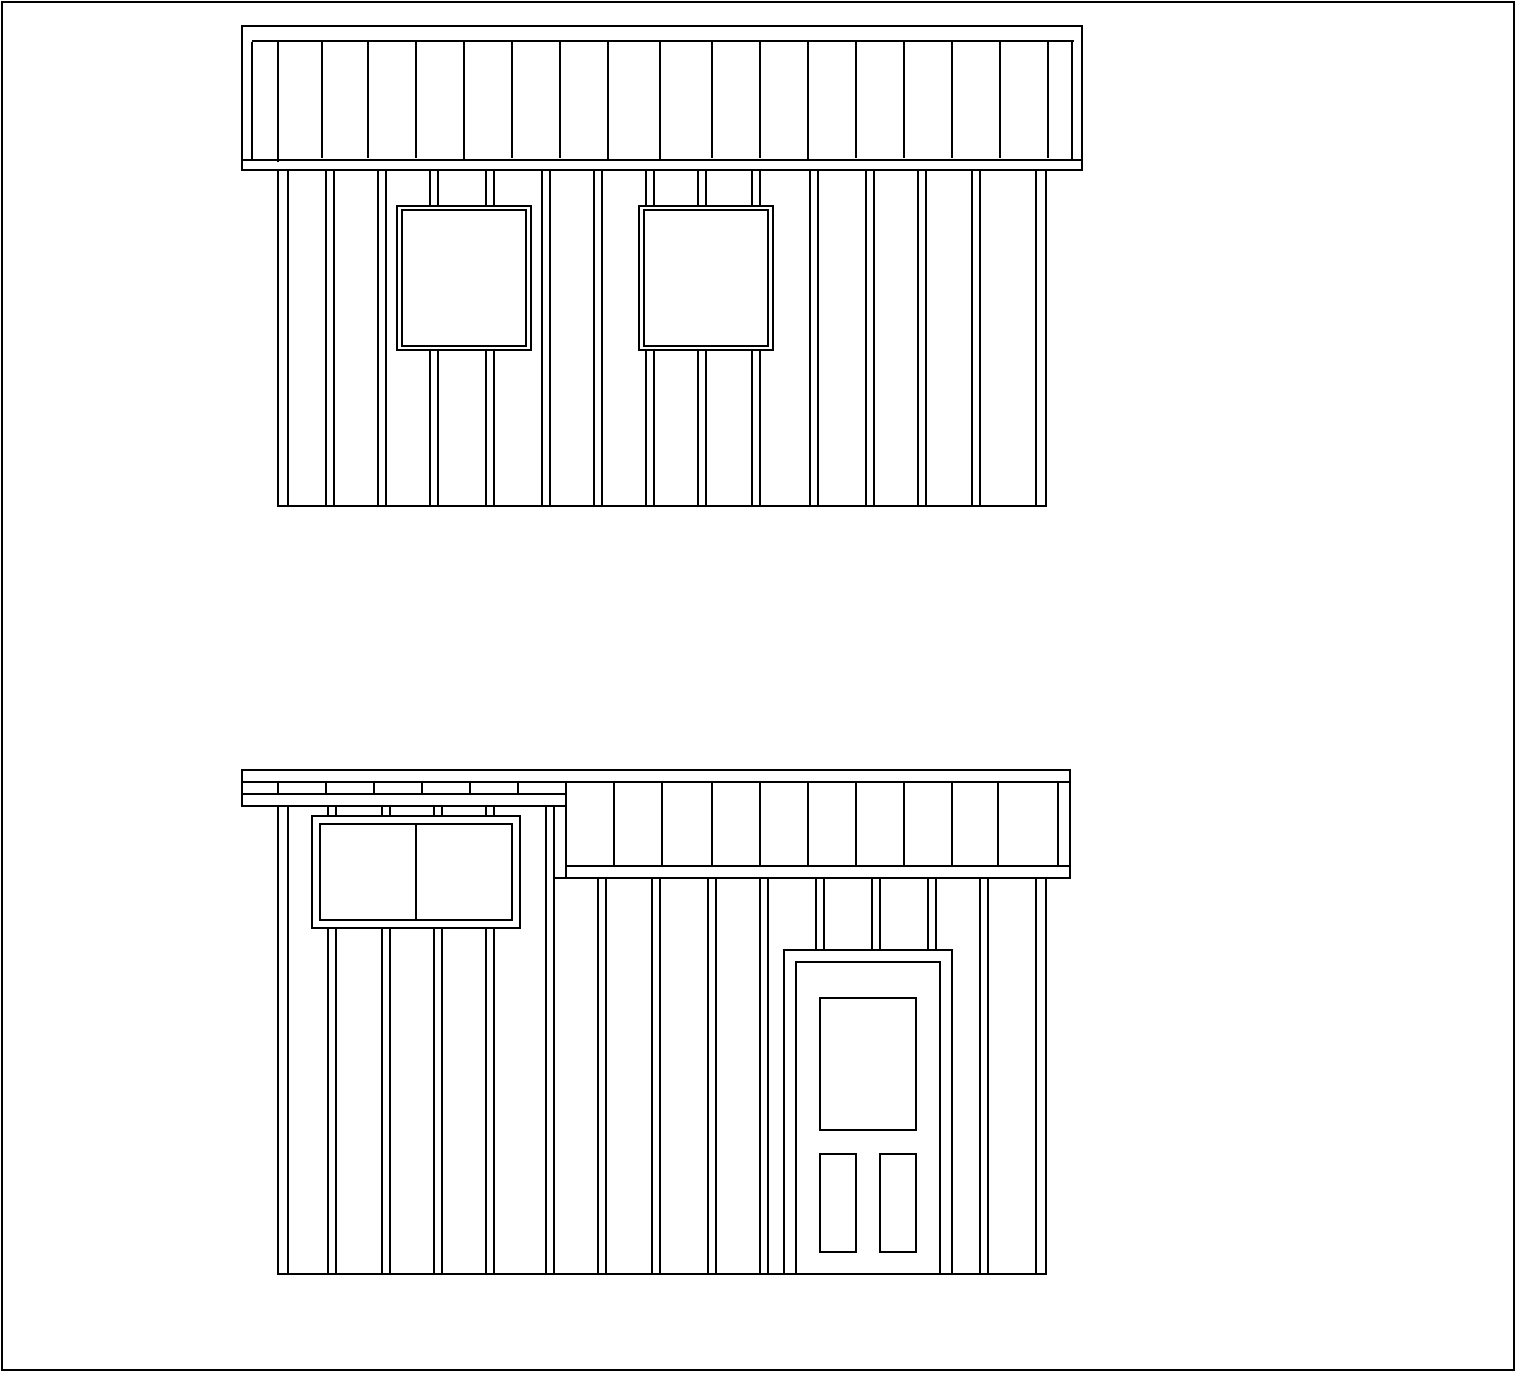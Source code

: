 <mxfile version="12.1.8" type="github" pages="1">
  <diagram id="7ADoNmAaZPznZKgF0rQG" name="Page-1">
    <mxGraphModel dx="782" dy="433" grid="1" gridSize="6" guides="1" tooltips="1" connect="1" arrows="1" fold="1" page="1" pageScale="1" pageWidth="1100" pageHeight="850" math="0" shadow="0">
      <root>
        <mxCell id="0"/>
        <mxCell id="1" parent="0"/>
        <mxCell id="wiGBijEUsXj-XGpL23k1-1" value="" style="rounded=0;whiteSpace=wrap;html=1;strokeWidth=1;" vertex="1" parent="1">
          <mxGeometry x="30" y="12" width="756" height="684" as="geometry"/>
        </mxCell>
        <mxCell id="xiWQu05hAZuDvdlsUDa0-46" value="" style="rounded=0;whiteSpace=wrap;html=1;strokeWidth=1;" parent="1" vertex="1">
          <mxGeometry x="168" y="408" width="384" height="240" as="geometry"/>
        </mxCell>
        <mxCell id="xiWQu05hAZuDvdlsUDa0-84" value="" style="rounded=0;whiteSpace=wrap;html=1;strokeWidth=1;" parent="1" vertex="1">
          <mxGeometry x="493" y="450" width="4" height="198" as="geometry"/>
        </mxCell>
        <mxCell id="xiWQu05hAZuDvdlsUDa0-83" value="" style="rounded=0;whiteSpace=wrap;html=1;strokeWidth=1;" parent="1" vertex="1">
          <mxGeometry x="465" y="450" width="4" height="198" as="geometry"/>
        </mxCell>
        <mxCell id="xiWQu05hAZuDvdlsUDa0-82" value="" style="rounded=0;whiteSpace=wrap;html=1;strokeWidth=1;" parent="1" vertex="1">
          <mxGeometry x="437" y="450" width="4" height="198" as="geometry"/>
        </mxCell>
        <mxCell id="xiWQu05hAZuDvdlsUDa0-90" value="" style="rounded=0;whiteSpace=wrap;html=1;strokeWidth=1;" parent="1" vertex="1">
          <mxGeometry x="421" y="486" width="84" height="162" as="geometry"/>
        </mxCell>
        <mxCell id="xiWQu05hAZuDvdlsUDa0-76" value="" style="rounded=0;whiteSpace=wrap;html=1;strokeWidth=1;" parent="1" vertex="1">
          <mxGeometry x="272" y="414" width="4" height="234" as="geometry"/>
        </mxCell>
        <mxCell id="xiWQu05hAZuDvdlsUDa0-75" value="" style="rounded=0;whiteSpace=wrap;html=1;strokeWidth=1;" parent="1" vertex="1">
          <mxGeometry x="246" y="414" width="4" height="234" as="geometry"/>
        </mxCell>
        <mxCell id="xiWQu05hAZuDvdlsUDa0-74" value="" style="rounded=0;whiteSpace=wrap;html=1;strokeWidth=1;" parent="1" vertex="1">
          <mxGeometry x="220" y="414" width="4" height="234" as="geometry"/>
        </mxCell>
        <mxCell id="xiWQu05hAZuDvdlsUDa0-73" value="" style="rounded=0;whiteSpace=wrap;html=1;strokeWidth=1;" parent="1" vertex="1">
          <mxGeometry x="193" y="414" width="4" height="234" as="geometry"/>
        </mxCell>
        <mxCell id="xiWQu05hAZuDvdlsUDa0-87" value="" style="rounded=0;whiteSpace=wrap;html=1;strokeWidth=1;" parent="1" vertex="1">
          <mxGeometry x="185" y="419" width="104" height="56" as="geometry"/>
        </mxCell>
        <mxCell id="xiWQu05hAZuDvdlsUDa0-1" value="" style="rounded=0;whiteSpace=wrap;html=1;" parent="1" vertex="1">
          <mxGeometry x="168" y="96" width="384" height="168" as="geometry"/>
        </mxCell>
        <mxCell id="xiWQu05hAZuDvdlsUDa0-34" value="" style="rounded=0;whiteSpace=wrap;html=1;strokeWidth=1;" parent="1" vertex="1">
          <mxGeometry x="405" y="96" width="4" height="168" as="geometry"/>
        </mxCell>
        <mxCell id="xiWQu05hAZuDvdlsUDa0-33" value="" style="rounded=0;whiteSpace=wrap;html=1;strokeWidth=1;" parent="1" vertex="1">
          <mxGeometry x="378" y="96" width="4" height="168" as="geometry"/>
        </mxCell>
        <mxCell id="xiWQu05hAZuDvdlsUDa0-32" value="" style="rounded=0;whiteSpace=wrap;html=1;strokeWidth=1;" parent="1" vertex="1">
          <mxGeometry x="352" y="96" width="4" height="168" as="geometry"/>
        </mxCell>
        <mxCell id="xiWQu05hAZuDvdlsUDa0-45" value="" style="rounded=0;whiteSpace=wrap;html=1;strokeWidth=1;" parent="1" vertex="1">
          <mxGeometry x="348.5" y="114" width="67" height="72" as="geometry"/>
        </mxCell>
        <mxCell id="xiWQu05hAZuDvdlsUDa0-2" value="" style="rounded=0;whiteSpace=wrap;html=1;" parent="1" vertex="1">
          <mxGeometry x="150" y="24" width="420" height="72" as="geometry"/>
        </mxCell>
        <mxCell id="xiWQu05hAZuDvdlsUDa0-3" value="" style="line;strokeWidth=1;html=1;" parent="1" vertex="1">
          <mxGeometry x="150" y="86" width="420" height="10" as="geometry"/>
        </mxCell>
        <mxCell id="xiWQu05hAZuDvdlsUDa0-4" value="" style="line;strokeWidth=1;direction=south;html=1;" parent="1" vertex="1">
          <mxGeometry x="150" y="32" width="10" height="59" as="geometry"/>
        </mxCell>
        <mxCell id="xiWQu05hAZuDvdlsUDa0-5" value="" style="line;strokeWidth=1;direction=south;html=1;" parent="1" vertex="1">
          <mxGeometry x="560" y="32" width="10" height="59" as="geometry"/>
        </mxCell>
        <mxCell id="xiWQu05hAZuDvdlsUDa0-6" value="" style="line;strokeWidth=1;html=1;" parent="1" vertex="1">
          <mxGeometry x="155" y="31" width="411" height="1" as="geometry"/>
        </mxCell>
        <mxCell id="xiWQu05hAZuDvdlsUDa0-7" value="" style="line;strokeWidth=1;direction=south;html=1;" parent="1" vertex="1">
          <mxGeometry x="168" y="96" width="10" height="168" as="geometry"/>
        </mxCell>
        <mxCell id="xiWQu05hAZuDvdlsUDa0-8" value="" style="line;strokeWidth=1;direction=south;html=1;" parent="1" vertex="1">
          <mxGeometry x="542" y="96" width="10" height="168" as="geometry"/>
        </mxCell>
        <mxCell id="xiWQu05hAZuDvdlsUDa0-9" value="" style="line;strokeWidth=1;direction=south;html=1;" parent="1" vertex="1">
          <mxGeometry x="163" y="32" width="10" height="60" as="geometry"/>
        </mxCell>
        <mxCell id="xiWQu05hAZuDvdlsUDa0-10" value="" style="line;strokeWidth=1;direction=south;html=1;" parent="1" vertex="1">
          <mxGeometry x="185" y="32" width="10" height="58" as="geometry"/>
        </mxCell>
        <mxCell id="xiWQu05hAZuDvdlsUDa0-11" value="" style="line;strokeWidth=1;direction=south;html=1;" parent="1" vertex="1">
          <mxGeometry x="208" y="32" width="10" height="58" as="geometry"/>
        </mxCell>
        <mxCell id="xiWQu05hAZuDvdlsUDa0-12" value="" style="line;strokeWidth=1;direction=south;html=1;" parent="1" vertex="1">
          <mxGeometry x="232" y="32" width="10" height="58" as="geometry"/>
        </mxCell>
        <mxCell id="xiWQu05hAZuDvdlsUDa0-13" value="" style="line;strokeWidth=1;direction=south;html=1;" parent="1" vertex="1">
          <mxGeometry x="256" y="32" width="10" height="59" as="geometry"/>
        </mxCell>
        <mxCell id="xiWQu05hAZuDvdlsUDa0-14" value="" style="line;strokeWidth=1;direction=south;html=1;" parent="1" vertex="1">
          <mxGeometry x="280" y="32" width="10" height="58" as="geometry"/>
        </mxCell>
        <mxCell id="xiWQu05hAZuDvdlsUDa0-15" value="" style="line;strokeWidth=1;direction=south;html=1;" parent="1" vertex="1">
          <mxGeometry x="304" y="32" width="10" height="58" as="geometry"/>
        </mxCell>
        <mxCell id="xiWQu05hAZuDvdlsUDa0-16" value="" style="line;strokeWidth=1;direction=south;html=1;" parent="1" vertex="1">
          <mxGeometry x="328" y="32" width="10" height="59" as="geometry"/>
        </mxCell>
        <mxCell id="xiWQu05hAZuDvdlsUDa0-17" value="" style="line;strokeWidth=1;direction=south;html=1;" parent="1" vertex="1">
          <mxGeometry x="354" y="32" width="10" height="59" as="geometry"/>
        </mxCell>
        <mxCell id="xiWQu05hAZuDvdlsUDa0-18" value="" style="line;strokeWidth=1;direction=south;html=1;" parent="1" vertex="1">
          <mxGeometry x="380" y="32" width="10" height="58" as="geometry"/>
        </mxCell>
        <mxCell id="xiWQu05hAZuDvdlsUDa0-19" value="" style="line;strokeWidth=1;direction=south;html=1;" parent="1" vertex="1">
          <mxGeometry x="404" y="32" width="10" height="58" as="geometry"/>
        </mxCell>
        <mxCell id="xiWQu05hAZuDvdlsUDa0-20" value="" style="line;strokeWidth=1;direction=south;html=1;" parent="1" vertex="1">
          <mxGeometry x="428" y="32" width="10" height="59" as="geometry"/>
        </mxCell>
        <mxCell id="xiWQu05hAZuDvdlsUDa0-21" value="" style="line;strokeWidth=1;direction=south;html=1;" parent="1" vertex="1">
          <mxGeometry x="452" y="32" width="10" height="58" as="geometry"/>
        </mxCell>
        <mxCell id="xiWQu05hAZuDvdlsUDa0-22" value="" style="line;strokeWidth=1;direction=south;html=1;" parent="1" vertex="1">
          <mxGeometry x="476" y="32" width="10" height="58" as="geometry"/>
        </mxCell>
        <mxCell id="xiWQu05hAZuDvdlsUDa0-23" value="" style="line;strokeWidth=1;direction=south;html=1;" parent="1" vertex="1">
          <mxGeometry x="500" y="32" width="10" height="58" as="geometry"/>
        </mxCell>
        <mxCell id="xiWQu05hAZuDvdlsUDa0-24" value="" style="line;strokeWidth=1;direction=south;html=1;" parent="1" vertex="1">
          <mxGeometry x="524" y="32" width="10" height="58" as="geometry"/>
        </mxCell>
        <mxCell id="xiWQu05hAZuDvdlsUDa0-25" value="" style="line;strokeWidth=1;direction=south;html=1;" parent="1" vertex="1">
          <mxGeometry x="548" y="32" width="10" height="58" as="geometry"/>
        </mxCell>
        <mxCell id="xiWQu05hAZuDvdlsUDa0-26" value="" style="rounded=0;whiteSpace=wrap;html=1;strokeWidth=1;" parent="1" vertex="1">
          <mxGeometry x="192" y="96" width="4" height="168" as="geometry"/>
        </mxCell>
        <mxCell id="xiWQu05hAZuDvdlsUDa0-27" value="" style="rounded=0;whiteSpace=wrap;html=1;strokeWidth=1;" parent="1" vertex="1">
          <mxGeometry x="218" y="96" width="4" height="168" as="geometry"/>
        </mxCell>
        <mxCell id="xiWQu05hAZuDvdlsUDa0-28" value="" style="rounded=0;whiteSpace=wrap;html=1;strokeWidth=1;" parent="1" vertex="1">
          <mxGeometry x="244" y="96" width="4" height="168" as="geometry"/>
        </mxCell>
        <mxCell id="xiWQu05hAZuDvdlsUDa0-29" value="" style="rounded=0;whiteSpace=wrap;html=1;strokeWidth=1;" parent="1" vertex="1">
          <mxGeometry x="272" y="96" width="4" height="168" as="geometry"/>
        </mxCell>
        <mxCell id="xiWQu05hAZuDvdlsUDa0-30" value="" style="rounded=0;whiteSpace=wrap;html=1;strokeWidth=1;" parent="1" vertex="1">
          <mxGeometry x="300" y="96" width="4" height="168" as="geometry"/>
        </mxCell>
        <mxCell id="xiWQu05hAZuDvdlsUDa0-31" value="" style="rounded=0;whiteSpace=wrap;html=1;strokeWidth=1;" parent="1" vertex="1">
          <mxGeometry x="326" y="96" width="4" height="168" as="geometry"/>
        </mxCell>
        <mxCell id="xiWQu05hAZuDvdlsUDa0-35" value="" style="rounded=0;whiteSpace=wrap;html=1;strokeWidth=1;" parent="1" vertex="1">
          <mxGeometry x="434" y="96" width="4" height="168" as="geometry"/>
        </mxCell>
        <mxCell id="xiWQu05hAZuDvdlsUDa0-36" value="" style="rounded=0;whiteSpace=wrap;html=1;strokeWidth=1;" parent="1" vertex="1">
          <mxGeometry x="462" y="96" width="4" height="168" as="geometry"/>
        </mxCell>
        <mxCell id="xiWQu05hAZuDvdlsUDa0-37" value="" style="rounded=0;whiteSpace=wrap;html=1;strokeWidth=1;" parent="1" vertex="1">
          <mxGeometry x="488" y="96" width="4" height="168" as="geometry"/>
        </mxCell>
        <mxCell id="xiWQu05hAZuDvdlsUDa0-38" value="" style="rounded=0;whiteSpace=wrap;html=1;strokeWidth=1;" parent="1" vertex="1">
          <mxGeometry x="515" y="96" width="4" height="168" as="geometry"/>
        </mxCell>
        <mxCell id="xiWQu05hAZuDvdlsUDa0-41" value="" style="rounded=0;whiteSpace=wrap;html=1;strokeWidth=1;" parent="1" vertex="1">
          <mxGeometry x="227.5" y="114" width="67" height="72" as="geometry"/>
        </mxCell>
        <mxCell id="xiWQu05hAZuDvdlsUDa0-42" value="" style="rounded=0;whiteSpace=wrap;html=1;strokeWidth=1;" parent="1" vertex="1">
          <mxGeometry x="230" y="116" width="62" height="68" as="geometry"/>
        </mxCell>
        <mxCell id="xiWQu05hAZuDvdlsUDa0-44" value="" style="rounded=0;whiteSpace=wrap;html=1;strokeWidth=1;" parent="1" vertex="1">
          <mxGeometry x="351" y="116" width="62" height="68" as="geometry"/>
        </mxCell>
        <mxCell id="xiWQu05hAZuDvdlsUDa0-47" value="" style="rounded=0;whiteSpace=wrap;html=1;strokeWidth=1;" parent="1" vertex="1">
          <mxGeometry x="150" y="408" width="162" height="6" as="geometry"/>
        </mxCell>
        <mxCell id="xiWQu05hAZuDvdlsUDa0-49" value="" style="rounded=0;whiteSpace=wrap;html=1;strokeWidth=1;" parent="1" vertex="1">
          <mxGeometry x="150" y="396" width="414" height="6" as="geometry"/>
        </mxCell>
        <mxCell id="xiWQu05hAZuDvdlsUDa0-50" value="" style="rounded=0;whiteSpace=wrap;html=1;strokeWidth=1;" parent="1" vertex="1">
          <mxGeometry x="558" y="402" width="6" height="42" as="geometry"/>
        </mxCell>
        <mxCell id="xiWQu05hAZuDvdlsUDa0-51" value="" style="rounded=0;whiteSpace=wrap;html=1;strokeWidth=1;" parent="1" vertex="1">
          <mxGeometry x="312" y="444" width="252" height="6" as="geometry"/>
        </mxCell>
        <mxCell id="xiWQu05hAZuDvdlsUDa0-52" value="" style="rounded=0;whiteSpace=wrap;html=1;strokeWidth=1;" parent="1" vertex="1">
          <mxGeometry x="306" y="414" width="6" height="36" as="geometry"/>
        </mxCell>
        <mxCell id="xiWQu05hAZuDvdlsUDa0-53" value="" style="rounded=0;whiteSpace=wrap;html=1;strokeWidth=1;" parent="1" vertex="1">
          <mxGeometry x="150" y="402" width="18" height="6" as="geometry"/>
        </mxCell>
        <mxCell id="xiWQu05hAZuDvdlsUDa0-54" value="" style="rounded=0;whiteSpace=wrap;html=1;strokeWidth=1;" parent="1" vertex="1">
          <mxGeometry x="168" y="402" width="24" height="6" as="geometry"/>
        </mxCell>
        <mxCell id="xiWQu05hAZuDvdlsUDa0-55" value="" style="rounded=0;whiteSpace=wrap;html=1;strokeWidth=1;" parent="1" vertex="1">
          <mxGeometry x="192" y="402" width="24" height="6" as="geometry"/>
        </mxCell>
        <mxCell id="xiWQu05hAZuDvdlsUDa0-56" value="" style="rounded=0;whiteSpace=wrap;html=1;strokeWidth=1;" parent="1" vertex="1">
          <mxGeometry x="216" y="402" width="24" height="6" as="geometry"/>
        </mxCell>
        <mxCell id="xiWQu05hAZuDvdlsUDa0-57" value="" style="rounded=0;whiteSpace=wrap;html=1;strokeWidth=1;" parent="1" vertex="1">
          <mxGeometry x="240" y="402" width="24" height="6" as="geometry"/>
        </mxCell>
        <mxCell id="xiWQu05hAZuDvdlsUDa0-58" value="" style="rounded=0;whiteSpace=wrap;html=1;strokeWidth=1;" parent="1" vertex="1">
          <mxGeometry x="264" y="402" width="24" height="6" as="geometry"/>
        </mxCell>
        <mxCell id="xiWQu05hAZuDvdlsUDa0-59" value="" style="rounded=0;whiteSpace=wrap;html=1;strokeWidth=1;" parent="1" vertex="1">
          <mxGeometry x="288" y="402" width="24" height="6" as="geometry"/>
        </mxCell>
        <mxCell id="xiWQu05hAZuDvdlsUDa0-60" value="" style="rounded=0;whiteSpace=wrap;html=1;strokeWidth=1;" parent="1" vertex="1">
          <mxGeometry x="312" y="402" width="24" height="42" as="geometry"/>
        </mxCell>
        <mxCell id="xiWQu05hAZuDvdlsUDa0-61" value="" style="rounded=0;whiteSpace=wrap;html=1;strokeWidth=1;" parent="1" vertex="1">
          <mxGeometry x="336" y="402" width="24" height="42" as="geometry"/>
        </mxCell>
        <mxCell id="xiWQu05hAZuDvdlsUDa0-62" value="" style="rounded=0;whiteSpace=wrap;html=1;strokeWidth=1;" parent="1" vertex="1">
          <mxGeometry x="360" y="402" width="30" height="42" as="geometry"/>
        </mxCell>
        <mxCell id="xiWQu05hAZuDvdlsUDa0-63" value="" style="rounded=0;whiteSpace=wrap;html=1;strokeWidth=1;" parent="1" vertex="1">
          <mxGeometry x="385" y="402" width="24" height="42" as="geometry"/>
        </mxCell>
        <mxCell id="xiWQu05hAZuDvdlsUDa0-64" value="" style="rounded=0;whiteSpace=wrap;html=1;strokeWidth=1;" parent="1" vertex="1">
          <mxGeometry x="409" y="402" width="24" height="42" as="geometry"/>
        </mxCell>
        <mxCell id="xiWQu05hAZuDvdlsUDa0-65" value="" style="rounded=0;whiteSpace=wrap;html=1;strokeWidth=1;" parent="1" vertex="1">
          <mxGeometry x="433" y="402" width="24" height="42" as="geometry"/>
        </mxCell>
        <mxCell id="xiWQu05hAZuDvdlsUDa0-66" value="" style="rounded=0;whiteSpace=wrap;html=1;strokeWidth=1;" parent="1" vertex="1">
          <mxGeometry x="457" y="402" width="24" height="42" as="geometry"/>
        </mxCell>
        <mxCell id="xiWQu05hAZuDvdlsUDa0-67" value="" style="rounded=0;whiteSpace=wrap;html=1;strokeWidth=1;" parent="1" vertex="1">
          <mxGeometry x="481" y="402" width="24" height="42" as="geometry"/>
        </mxCell>
        <mxCell id="xiWQu05hAZuDvdlsUDa0-68" value="" style="rounded=0;whiteSpace=wrap;html=1;strokeWidth=1;" parent="1" vertex="1">
          <mxGeometry x="505" y="402" width="24" height="42" as="geometry"/>
        </mxCell>
        <mxCell id="xiWQu05hAZuDvdlsUDa0-69" value="" style="rounded=0;whiteSpace=wrap;html=1;strokeWidth=1;" parent="1" vertex="1">
          <mxGeometry x="528" y="402" width="30" height="42" as="geometry"/>
        </mxCell>
        <mxCell id="xiWQu05hAZuDvdlsUDa0-70" value="" style="line;strokeWidth=1;direction=south;html=1;" parent="1" vertex="1">
          <mxGeometry x="168" y="414" width="10" height="234" as="geometry"/>
        </mxCell>
        <mxCell id="xiWQu05hAZuDvdlsUDa0-71" value="" style="line;strokeWidth=1;direction=south;html=1;" parent="1" vertex="1">
          <mxGeometry x="542" y="450" width="10" height="198" as="geometry"/>
        </mxCell>
        <mxCell id="xiWQu05hAZuDvdlsUDa0-77" value="" style="rounded=0;whiteSpace=wrap;html=1;strokeWidth=1;" parent="1" vertex="1">
          <mxGeometry x="302" y="414" width="4" height="234" as="geometry"/>
        </mxCell>
        <mxCell id="xiWQu05hAZuDvdlsUDa0-78" value="" style="rounded=0;whiteSpace=wrap;html=1;strokeWidth=1;" parent="1" vertex="1">
          <mxGeometry x="328" y="450" width="4" height="198" as="geometry"/>
        </mxCell>
        <mxCell id="xiWQu05hAZuDvdlsUDa0-79" value="" style="rounded=0;whiteSpace=wrap;html=1;strokeWidth=1;" parent="1" vertex="1">
          <mxGeometry x="355" y="450" width="4" height="198" as="geometry"/>
        </mxCell>
        <mxCell id="xiWQu05hAZuDvdlsUDa0-80" value="" style="rounded=0;whiteSpace=wrap;html=1;strokeWidth=1;" parent="1" vertex="1">
          <mxGeometry x="383" y="450" width="4" height="198" as="geometry"/>
        </mxCell>
        <mxCell id="xiWQu05hAZuDvdlsUDa0-81" value="" style="rounded=0;whiteSpace=wrap;html=1;strokeWidth=1;" parent="1" vertex="1">
          <mxGeometry x="409" y="450" width="4" height="198" as="geometry"/>
        </mxCell>
        <mxCell id="xiWQu05hAZuDvdlsUDa0-85" value="" style="rounded=0;whiteSpace=wrap;html=1;strokeWidth=1;" parent="1" vertex="1">
          <mxGeometry x="519" y="450" width="4" height="198" as="geometry"/>
        </mxCell>
        <mxCell id="xiWQu05hAZuDvdlsUDa0-86" value="" style="rounded=0;whiteSpace=wrap;html=1;strokeWidth=1;" parent="1" vertex="1">
          <mxGeometry x="189" y="423" width="96" height="48" as="geometry"/>
        </mxCell>
        <mxCell id="xiWQu05hAZuDvdlsUDa0-88" value="" style="line;strokeWidth=1;direction=south;html=1;" parent="1" vertex="1">
          <mxGeometry x="232" y="423" width="10" height="48" as="geometry"/>
        </mxCell>
        <mxCell id="xiWQu05hAZuDvdlsUDa0-89" value="" style="rounded=0;whiteSpace=wrap;html=1;strokeWidth=1;" parent="1" vertex="1">
          <mxGeometry x="427" y="492" width="72" height="156" as="geometry"/>
        </mxCell>
        <mxCell id="xiWQu05hAZuDvdlsUDa0-91" value="" style="rounded=0;whiteSpace=wrap;html=1;strokeWidth=1;" parent="1" vertex="1">
          <mxGeometry x="439" y="588" width="18" height="49" as="geometry"/>
        </mxCell>
        <mxCell id="xiWQu05hAZuDvdlsUDa0-92" value="" style="rounded=0;whiteSpace=wrap;html=1;strokeWidth=1;" parent="1" vertex="1">
          <mxGeometry x="469" y="588" width="18" height="49" as="geometry"/>
        </mxCell>
        <mxCell id="xiWQu05hAZuDvdlsUDa0-93" value="" style="rounded=0;whiteSpace=wrap;html=1;strokeWidth=1;" parent="1" vertex="1">
          <mxGeometry x="439" y="510" width="48" height="66" as="geometry"/>
        </mxCell>
      </root>
    </mxGraphModel>
  </diagram>
</mxfile>
